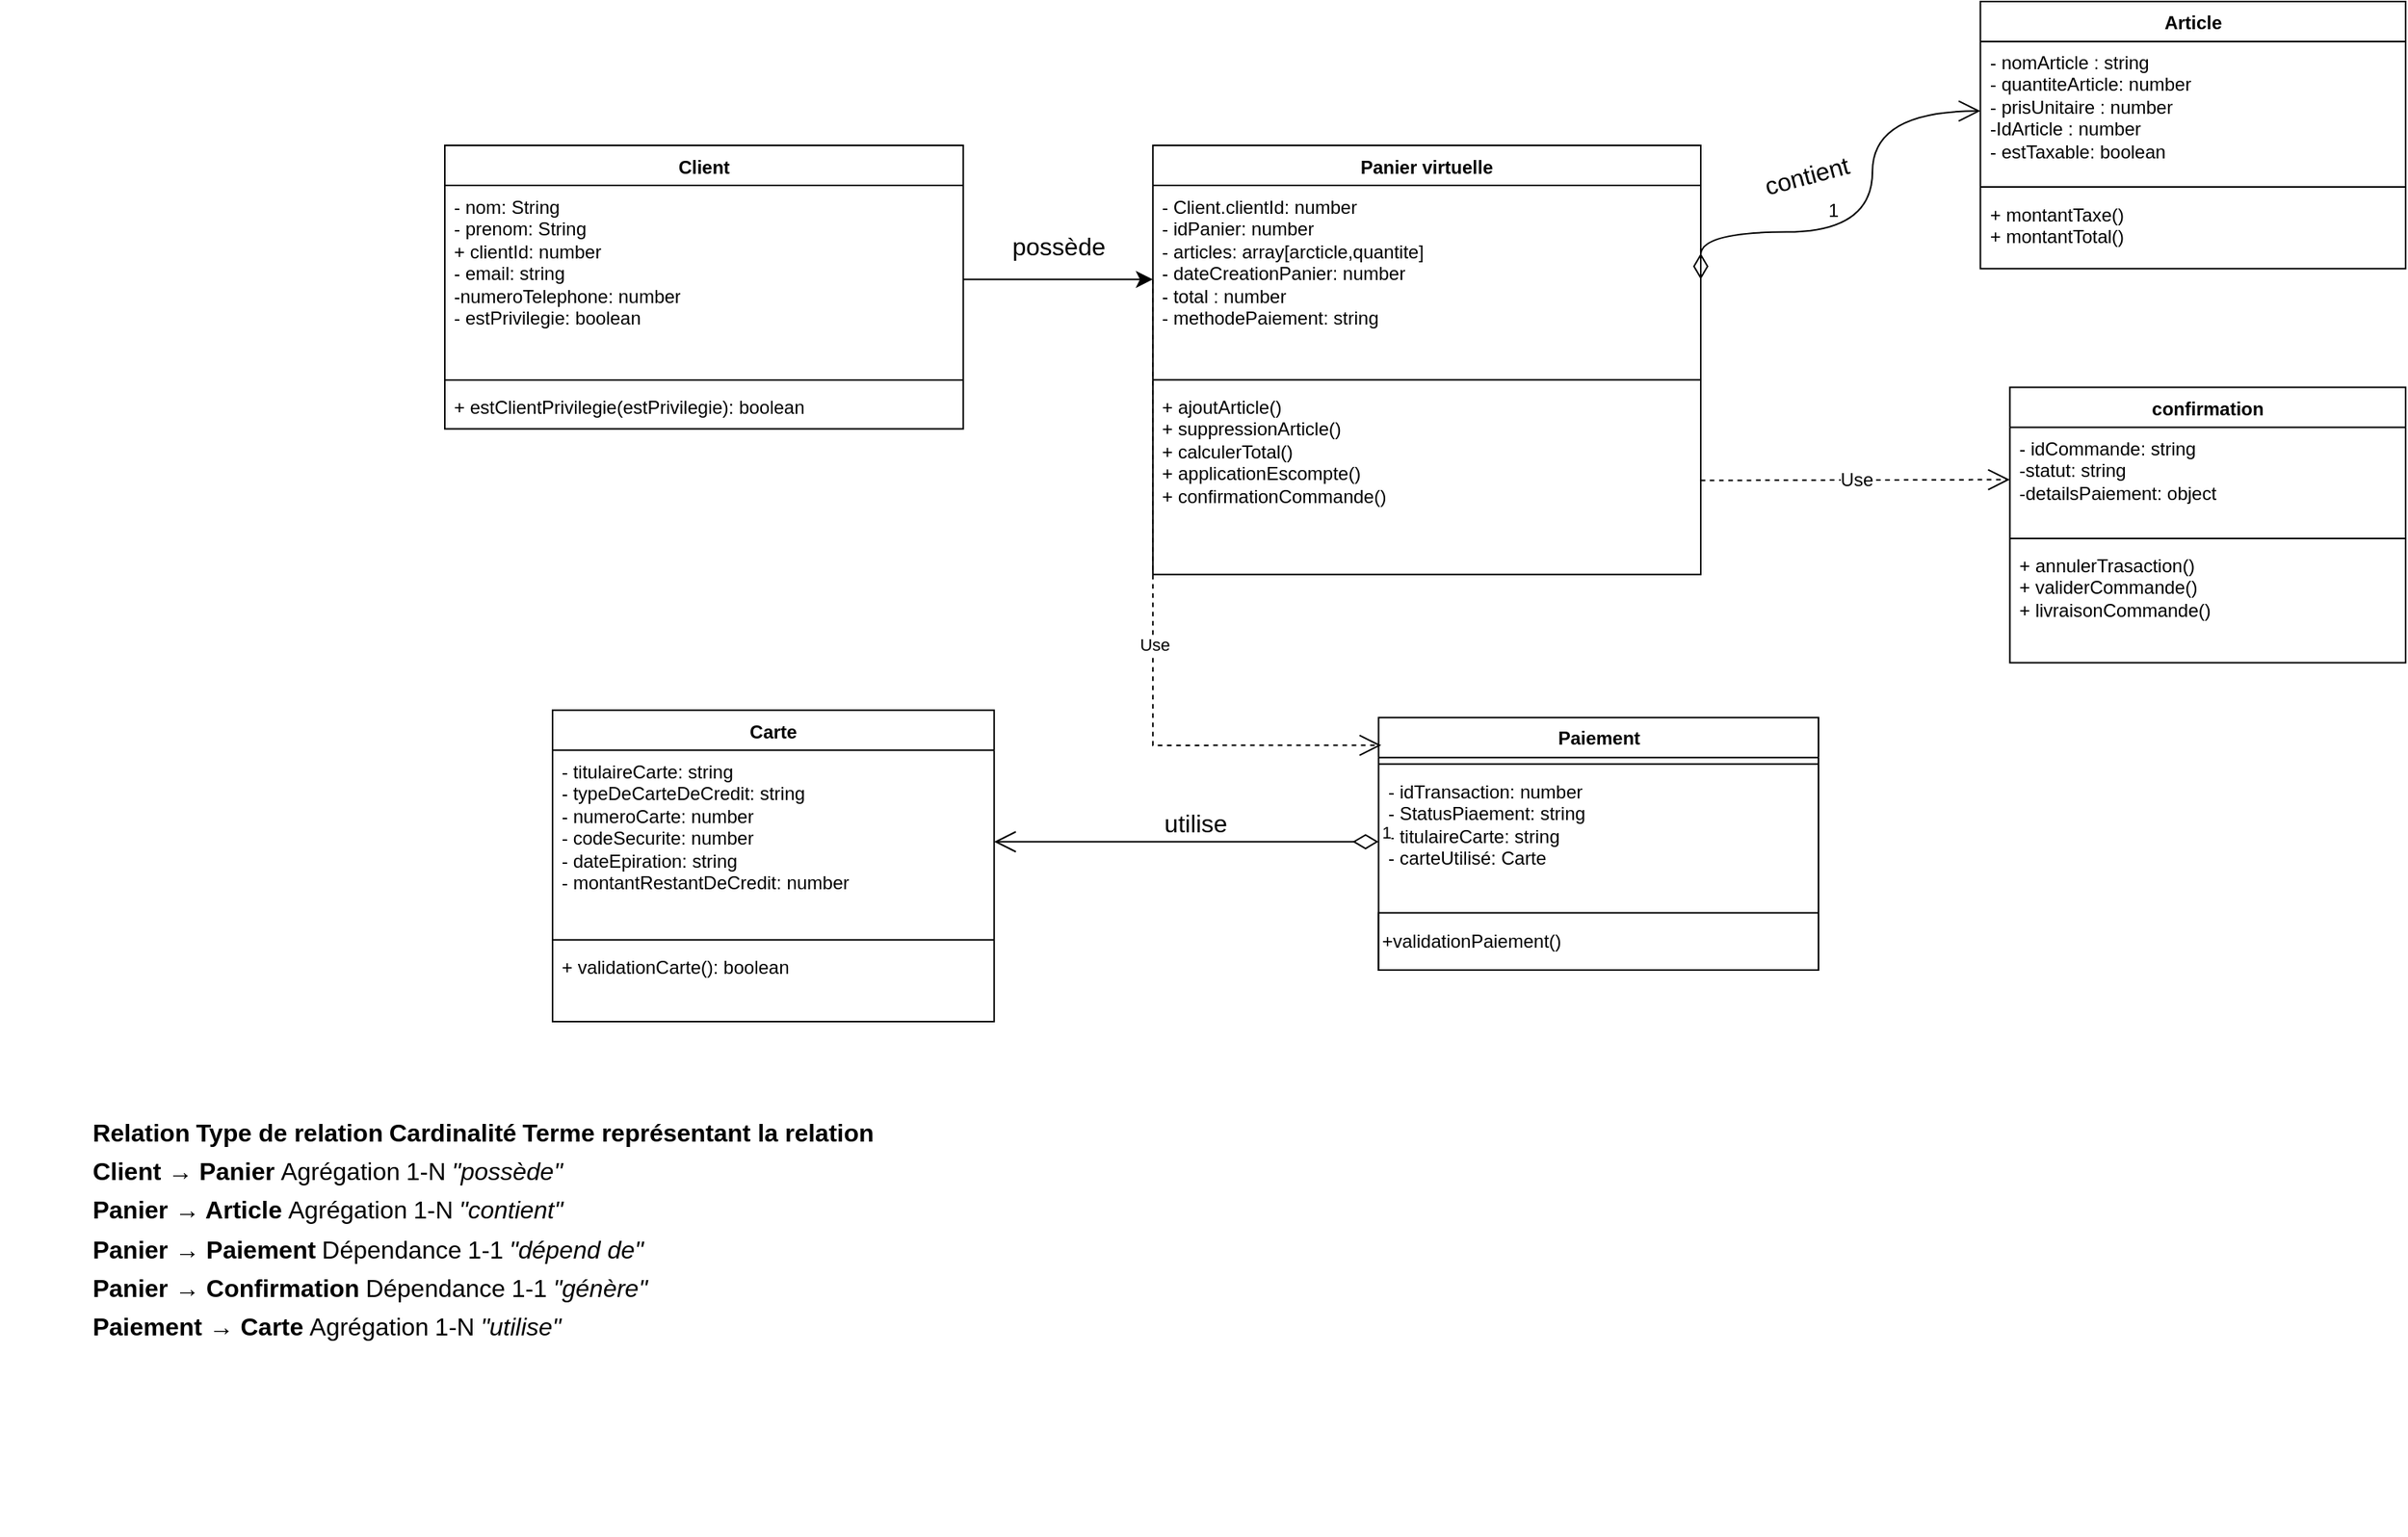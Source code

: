 <mxfile version="26.1.1" pages="2">
  <diagram name="Page-1" id="LhkC0GKqJQl8EqU11tic">
    <mxGraphModel dx="2513" dy="2338" grid="0" gridSize="10" guides="1" tooltips="1" connect="1" arrows="1" fold="1" page="0" pageScale="1" pageWidth="850" pageHeight="1100" math="0" shadow="0">
      <root>
        <mxCell id="0" />
        <mxCell id="1" parent="0" />
        <mxCell id="OCxzfQqBFVTwr3kHudwE-12" value="" style="group" vertex="1" connectable="0" parent="1">
          <mxGeometry x="-446" y="-716" width="1273.94" height="663" as="geometry" />
        </mxCell>
        <mxCell id="y0F5sRRlfPdBhK9bxvjx-1" value="Article" style="swimlane;fontStyle=1;align=center;verticalAlign=top;childLayout=stackLayout;horizontal=1;startSize=26;horizontalStack=0;resizeParent=1;resizeParentMax=0;resizeLast=0;collapsible=1;marginBottom=0;whiteSpace=wrap;html=1;" parent="OCxzfQqBFVTwr3kHudwE-12" vertex="1">
          <mxGeometry x="997.689" width="276.251" height="173.687" as="geometry" />
        </mxCell>
        <mxCell id="y0F5sRRlfPdBhK9bxvjx-2" value="&lt;div&gt;- nomArticle : string&lt;/div&gt;&lt;div&gt;- quantiteArticle: number&lt;br&gt;- prisUnitaire : number&lt;/div&gt;&lt;div&gt;-IdArticle : number&lt;br&gt;- estTaxable: boolean&lt;br&gt;&lt;br&gt;&lt;/div&gt;" style="text;strokeColor=none;fillColor=none;align=left;verticalAlign=top;spacingLeft=4;spacingRight=4;overflow=hidden;rotatable=0;points=[[0,0.5],[1,0.5]];portConstraint=eastwest;whiteSpace=wrap;html=1;" parent="y0F5sRRlfPdBhK9bxvjx-1" vertex="1">
          <mxGeometry y="26" width="276.251" height="90.312" as="geometry" />
        </mxCell>
        <mxCell id="y0F5sRRlfPdBhK9bxvjx-3" value="" style="line;strokeWidth=1;fillColor=none;align=left;verticalAlign=middle;spacingTop=-1;spacingLeft=3;spacingRight=3;rotatable=0;labelPosition=right;points=[];portConstraint=eastwest;strokeColor=inherit;" parent="y0F5sRRlfPdBhK9bxvjx-1" vertex="1">
          <mxGeometry y="116.312" width="276.251" height="8.5" as="geometry" />
        </mxCell>
        <mxCell id="y0F5sRRlfPdBhK9bxvjx-4" value="+ montantTaxe()&lt;div&gt;+ montantTotal()&lt;/div&gt;" style="text;strokeColor=none;fillColor=none;align=left;verticalAlign=top;spacingLeft=4;spacingRight=4;overflow=hidden;rotatable=0;points=[[0,0.5],[1,0.5]];portConstraint=eastwest;whiteSpace=wrap;html=1;" parent="y0F5sRRlfPdBhK9bxvjx-1" vertex="1">
          <mxGeometry y="124.812" width="276.251" height="48.875" as="geometry" />
        </mxCell>
        <mxCell id="vKdj8ruJpH2rpbCoqokS-1" value="Client" style="swimlane;fontStyle=1;align=center;verticalAlign=top;childLayout=stackLayout;horizontal=1;startSize=26;horizontalStack=0;resizeParent=1;resizeParentMax=0;resizeLast=0;collapsible=1;marginBottom=0;whiteSpace=wrap;html=1;" parent="OCxzfQqBFVTwr3kHudwE-12" vertex="1">
          <mxGeometry y="93.5" width="336.813" height="184.312" as="geometry" />
        </mxCell>
        <mxCell id="vKdj8ruJpH2rpbCoqokS-2" value="&lt;div&gt;&lt;div&gt;- nom: String&lt;/div&gt;&lt;/div&gt;&lt;div&gt;- prenom: String&lt;br&gt;+ clientId: number&lt;/div&gt;&lt;div&gt;- email: string&lt;/div&gt;&lt;div&gt;-numeroTelephone: number&lt;/div&gt;&lt;div&gt;- estPrivilegie: boolean&lt;/div&gt;" style="text;strokeColor=none;fillColor=none;align=left;verticalAlign=top;spacingLeft=4;spacingRight=4;overflow=hidden;rotatable=0;points=[[0,0.5],[1,0.5]];portConstraint=eastwest;whiteSpace=wrap;html=1;" parent="vKdj8ruJpH2rpbCoqokS-1" vertex="1">
          <mxGeometry y="26" width="336.813" height="122.188" as="geometry" />
        </mxCell>
        <mxCell id="vKdj8ruJpH2rpbCoqokS-3" value="" style="line;strokeWidth=1;fillColor=none;align=left;verticalAlign=middle;spacingTop=-1;spacingLeft=3;spacingRight=3;rotatable=0;labelPosition=right;points=[];portConstraint=eastwest;strokeColor=inherit;" parent="vKdj8ruJpH2rpbCoqokS-1" vertex="1">
          <mxGeometry y="148.188" width="336.813" height="8.5" as="geometry" />
        </mxCell>
        <mxCell id="vKdj8ruJpH2rpbCoqokS-4" value="+ estClientPrivilegie(estPrivilegie): boolean" style="text;strokeColor=none;fillColor=none;align=left;verticalAlign=top;spacingLeft=4;spacingRight=4;overflow=hidden;rotatable=0;points=[[0,0.5],[1,0.5]];portConstraint=eastwest;whiteSpace=wrap;html=1;" parent="vKdj8ruJpH2rpbCoqokS-1" vertex="1">
          <mxGeometry y="156.688" width="336.813" height="27.625" as="geometry" />
        </mxCell>
        <mxCell id="vKdj8ruJpH2rpbCoqokS-5" value="Panier virtuelle" style="swimlane;fontStyle=1;align=center;verticalAlign=top;childLayout=stackLayout;horizontal=1;startSize=26;horizontalStack=0;resizeParent=1;resizeParentMax=0;resizeLast=0;collapsible=1;marginBottom=0;whiteSpace=wrap;html=1;" parent="OCxzfQqBFVTwr3kHudwE-12" vertex="1">
          <mxGeometry x="460.063" y="93.5" width="355.938" height="278.875" as="geometry">
            <mxRectangle x="-514" y="12" width="114" height="26" as="alternateBounds" />
          </mxGeometry>
        </mxCell>
        <mxCell id="vKdj8ruJpH2rpbCoqokS-6" value="&lt;div&gt;- Client.clientId: number&lt;/div&gt;&lt;div&gt;&lt;span style=&quot;background-color: transparent; color: light-dark(rgb(0, 0, 0), rgb(255, 255, 255));&quot;&gt;- idPanier: number&lt;/span&gt;&lt;/div&gt;&lt;div&gt;- articles: array[arcticle,quantite]&lt;/div&gt;&lt;div&gt;&lt;span style=&quot;background-color: transparent; color: light-dark(rgb(0, 0, 0), rgb(255, 255, 255));&quot;&gt;- dateCreationPanier: number&lt;/span&gt;&lt;/div&gt;&lt;div&gt;- total : number&lt;/div&gt;&lt;div&gt;- methodePaiement: string&lt;/div&gt;&lt;div&gt;&lt;br&gt;&lt;/div&gt;&lt;div&gt;&lt;br&gt;&lt;/div&gt;" style="text;strokeColor=none;fillColor=none;align=left;verticalAlign=top;spacingLeft=4;spacingRight=4;overflow=hidden;rotatable=0;points=[[0,0.5],[1,0.5]];portConstraint=eastwest;whiteSpace=wrap;html=1;" parent="vKdj8ruJpH2rpbCoqokS-5" vertex="1">
          <mxGeometry y="26" width="355.938" height="122.187" as="geometry" />
        </mxCell>
        <mxCell id="vKdj8ruJpH2rpbCoqokS-7" value="" style="line;strokeWidth=1;fillColor=none;align=left;verticalAlign=middle;spacingTop=-1;spacingLeft=3;spacingRight=3;rotatable=0;labelPosition=right;points=[];portConstraint=eastwest;strokeColor=inherit;" parent="vKdj8ruJpH2rpbCoqokS-5" vertex="1">
          <mxGeometry y="148.187" width="355.938" height="8.5" as="geometry" />
        </mxCell>
        <mxCell id="vKdj8ruJpH2rpbCoqokS-8" value="&lt;div&gt;+ ajoutArticle()&lt;/div&gt;&lt;div&gt;+ suppressionArticle()&lt;/div&gt;&lt;div&gt;+ calculerTotal()&lt;/div&gt;&lt;div&gt;+ applicationEscompte()&lt;/div&gt;&lt;div&gt;+ confirmationCommande()&lt;/div&gt;" style="text;strokeColor=none;fillColor=none;align=left;verticalAlign=top;spacingLeft=4;spacingRight=4;overflow=hidden;rotatable=0;points=[[0,0.5],[1,0.5]];portConstraint=eastwest;whiteSpace=wrap;html=1;" parent="vKdj8ruJpH2rpbCoqokS-5" vertex="1">
          <mxGeometry y="156.687" width="355.938" height="122.187" as="geometry" />
        </mxCell>
        <mxCell id="vKdj8ruJpH2rpbCoqokS-9" value="Paiement" style="swimlane;fontStyle=1;align=center;verticalAlign=top;childLayout=stackLayout;horizontal=1;startSize=26;horizontalStack=0;resizeParent=1;resizeParentMax=0;resizeLast=0;collapsible=1;marginBottom=0;whiteSpace=wrap;html=1;" parent="OCxzfQqBFVTwr3kHudwE-12" vertex="1">
          <mxGeometry x="606.689" y="465.375" width="285.813" height="164.125" as="geometry" />
        </mxCell>
        <mxCell id="vKdj8ruJpH2rpbCoqokS-11" value="" style="line;strokeWidth=1;fillColor=none;align=left;verticalAlign=middle;spacingTop=-1;spacingLeft=3;spacingRight=3;rotatable=0;labelPosition=right;points=[];portConstraint=eastwest;strokeColor=inherit;" parent="vKdj8ruJpH2rpbCoqokS-9" vertex="1">
          <mxGeometry y="26" width="285.813" height="8.5" as="geometry" />
        </mxCell>
        <mxCell id="vKdj8ruJpH2rpbCoqokS-10" value="- idTransaction: number&lt;div&gt;- StatusPiaement: string&lt;/div&gt;&lt;div&gt;- titulaireCarte: string&lt;/div&gt;&lt;div&gt;- carteUtilisé: Carte&lt;/div&gt;" style="text;strokeColor=none;fillColor=none;align=left;verticalAlign=top;spacingLeft=4;spacingRight=4;overflow=hidden;rotatable=0;points=[[0,0.5],[1,0.5]];portConstraint=eastwest;whiteSpace=wrap;html=1;" parent="vKdj8ruJpH2rpbCoqokS-9" vertex="1">
          <mxGeometry y="34.5" width="285.813" height="92.437" as="geometry" />
        </mxCell>
        <mxCell id="OCxzfQqBFVTwr3kHudwE-1" value="&lt;span style=&quot;&quot;&gt;+validationPaiement()&lt;/span&gt;" style="rounded=0;whiteSpace=wrap;html=1;align=left;" vertex="1" parent="vKdj8ruJpH2rpbCoqokS-9">
          <mxGeometry y="126.937" width="285.813" height="37.188" as="geometry" />
        </mxCell>
        <mxCell id="vKdj8ruJpH2rpbCoqokS-13" value="Carte" style="swimlane;fontStyle=1;align=center;verticalAlign=top;childLayout=stackLayout;horizontal=1;startSize=26;horizontalStack=0;resizeParent=1;resizeParentMax=0;resizeLast=0;collapsible=1;marginBottom=0;whiteSpace=wrap;html=1;" parent="OCxzfQqBFVTwr3kHudwE-12" vertex="1">
          <mxGeometry x="70.003" y="460.62" width="286.876" height="202.375" as="geometry" />
        </mxCell>
        <mxCell id="vKdj8ruJpH2rpbCoqokS-14" value="- titulaireCarte: string&lt;div&gt;- typeDeCarteDeCredit: string&lt;/div&gt;&lt;div&gt;- numeroCarte: number&lt;/div&gt;&lt;div&gt;- codeSecurite: number&lt;/div&gt;&lt;div&gt;- dateEpiration: string&lt;/div&gt;&lt;div&gt;- montantRestantDeCredit: number&lt;/div&gt;" style="text;strokeColor=none;fillColor=none;align=left;verticalAlign=top;spacingLeft=4;spacingRight=4;overflow=hidden;rotatable=0;points=[[0,0.5],[1,0.5]];portConstraint=eastwest;whiteSpace=wrap;html=1;" parent="vKdj8ruJpH2rpbCoqokS-13" vertex="1">
          <mxGeometry y="26" width="286.876" height="119.0" as="geometry" />
        </mxCell>
        <mxCell id="vKdj8ruJpH2rpbCoqokS-15" value="" style="line;strokeWidth=1;fillColor=none;align=left;verticalAlign=middle;spacingTop=-1;spacingLeft=3;spacingRight=3;rotatable=0;labelPosition=right;points=[];portConstraint=eastwest;strokeColor=inherit;" parent="vKdj8ruJpH2rpbCoqokS-13" vertex="1">
          <mxGeometry y="145" width="286.876" height="8.5" as="geometry" />
        </mxCell>
        <mxCell id="vKdj8ruJpH2rpbCoqokS-16" value="+ validationCarte(): boolean&lt;div&gt;&lt;br&gt;&lt;/div&gt;" style="text;strokeColor=none;fillColor=none;align=left;verticalAlign=top;spacingLeft=4;spacingRight=4;overflow=hidden;rotatable=0;points=[[0,0.5],[1,0.5]];portConstraint=eastwest;whiteSpace=wrap;html=1;" parent="vKdj8ruJpH2rpbCoqokS-13" vertex="1">
          <mxGeometry y="153.5" width="286.876" height="48.875" as="geometry" />
        </mxCell>
        <mxCell id="PBFFROz9SGwxzKGs8fMy-2" value="confirmation" style="swimlane;fontStyle=1;align=center;verticalAlign=top;childLayout=stackLayout;horizontal=1;startSize=26;horizontalStack=0;resizeParent=1;resizeParentMax=0;resizeLast=0;collapsible=1;marginBottom=0;whiteSpace=wrap;html=1;" parent="OCxzfQqBFVTwr3kHudwE-12" vertex="1">
          <mxGeometry x="1016.814" y="250.75" width="257.126" height="179" as="geometry" />
        </mxCell>
        <mxCell id="PBFFROz9SGwxzKGs8fMy-3" value="- idCommande: string&lt;div&gt;-statut: string&lt;/div&gt;&lt;div&gt;-detailsPaiement: object&lt;/div&gt;&lt;div&gt;&lt;br&gt;&lt;/div&gt;" style="text;strokeColor=none;fillColor=none;align=left;verticalAlign=top;spacingLeft=4;spacingRight=4;overflow=hidden;rotatable=0;points=[[0,0.5],[1,0.5]];portConstraint=eastwest;whiteSpace=wrap;html=1;" parent="PBFFROz9SGwxzKGs8fMy-2" vertex="1">
          <mxGeometry y="26" width="257.126" height="68.0" as="geometry" />
        </mxCell>
        <mxCell id="PBFFROz9SGwxzKGs8fMy-4" value="" style="line;strokeWidth=1;fillColor=none;align=left;verticalAlign=middle;spacingTop=-1;spacingLeft=3;spacingRight=3;rotatable=0;labelPosition=right;points=[];portConstraint=eastwest;strokeColor=inherit;" parent="PBFFROz9SGwxzKGs8fMy-2" vertex="1">
          <mxGeometry y="94.0" width="257.126" height="8.5" as="geometry" />
        </mxCell>
        <mxCell id="PBFFROz9SGwxzKGs8fMy-5" value="&lt;div&gt;+ annulerTrasaction()&lt;/div&gt;&lt;div&gt;+ validerCommande()&lt;/div&gt;&lt;div&gt;+ livraisonCommande()&lt;/div&gt;" style="text;strokeColor=none;fillColor=none;align=left;verticalAlign=top;spacingLeft=4;spacingRight=4;overflow=hidden;rotatable=0;points=[[0,0.5],[1,0.5]];portConstraint=eastwest;whiteSpace=wrap;html=1;" parent="PBFFROz9SGwxzKGs8fMy-2" vertex="1">
          <mxGeometry y="102.5" width="257.126" height="76.5" as="geometry" />
        </mxCell>
        <mxCell id="PBFFROz9SGwxzKGs8fMy-8" value="Use" style="endArrow=open;endSize=12;dashed=1;html=1;rounded=0;entryX=0.006;entryY=0.11;entryDx=0;entryDy=0;entryPerimeter=0;exitX=0;exitY=0.5;exitDx=0;exitDy=0;" parent="OCxzfQqBFVTwr3kHudwE-12" source="vKdj8ruJpH2rpbCoqokS-6" target="vKdj8ruJpH2rpbCoqokS-9" edge="1">
          <mxGeometry x="0.051" width="160" relative="1" as="geometry">
            <mxPoint x="501.501" y="699.125" as="sourcePoint" />
            <mxPoint x="454.751" y="752.25" as="targetPoint" />
            <Array as="points">
              <mxPoint x="460.063" y="483.438" />
            </Array>
            <mxPoint x="1" as="offset" />
          </mxGeometry>
        </mxCell>
        <mxCell id="PBFFROz9SGwxzKGs8fMy-9" value="1" style="endArrow=open;html=1;endSize=12;startArrow=diamondThin;startSize=14;startFill=0;edgeStyle=orthogonalEdgeStyle;align=left;verticalAlign=bottom;rounded=0;entryX=1;entryY=0.5;entryDx=0;entryDy=0;exitX=0;exitY=0.5;exitDx=0;exitDy=0;" parent="OCxzfQqBFVTwr3kHudwE-12" edge="1" target="vKdj8ruJpH2rpbCoqokS-14" source="vKdj8ruJpH2rpbCoqokS-10">
          <mxGeometry x="-1" y="3" relative="1" as="geometry">
            <mxPoint x="264.563" y="1080.563" as="sourcePoint" />
            <mxPoint x="404.813" y="871.25" as="targetPoint" />
          </mxGeometry>
        </mxCell>
        <mxCell id="OCxzfQqBFVTwr3kHudwE-6" value="Use" style="endArrow=open;endSize=12;dashed=1;html=1;rounded=0;fontSize=12;curved=1;exitX=1;exitY=0.5;exitDx=0;exitDy=0;entryX=0;entryY=0.5;entryDx=0;entryDy=0;" edge="1" parent="OCxzfQqBFVTwr3kHudwE-12" source="vKdj8ruJpH2rpbCoqokS-8" target="PBFFROz9SGwxzKGs8fMy-3">
          <mxGeometry width="160" relative="1" as="geometry">
            <mxPoint x="780.939" y="694.875" as="sourcePoint" />
            <mxPoint x="950.939" y="694.875" as="targetPoint" />
          </mxGeometry>
        </mxCell>
        <mxCell id="OCxzfQqBFVTwr3kHudwE-7" value="1" style="endArrow=open;html=1;endSize=12;startArrow=diamondThin;startSize=14;startFill=0;edgeStyle=orthogonalEdgeStyle;align=left;verticalAlign=bottom;rounded=0;fontSize=12;curved=1;entryX=0;entryY=0.5;entryDx=0;entryDy=0;exitX=1;exitY=0.5;exitDx=0;exitDy=0;" edge="1" parent="OCxzfQqBFVTwr3kHudwE-12" source="vKdj8ruJpH2rpbCoqokS-6" target="y0F5sRRlfPdBhK9bxvjx-2">
          <mxGeometry x="0.013" y="30" relative="1" as="geometry">
            <mxPoint x="737.376" y="65.875" as="sourcePoint" />
            <mxPoint x="907.377" y="65.875" as="targetPoint" />
            <Array as="points">
              <mxPoint x="816.002" y="149.813" />
              <mxPoint x="927.564" y="149.813" />
            </Array>
            <mxPoint x="-1" as="offset" />
          </mxGeometry>
        </mxCell>
        <mxCell id="OCxzfQqBFVTwr3kHudwE-9" value="" style="edgeStyle=none;curved=1;rounded=0;orthogonalLoop=1;jettySize=auto;html=1;fontSize=12;startSize=8;endSize=8;entryX=0;entryY=0.5;entryDx=0;entryDy=0;exitX=1;exitY=0.5;exitDx=0;exitDy=0;" edge="1" parent="OCxzfQqBFVTwr3kHudwE-12" source="vKdj8ruJpH2rpbCoqokS-2" target="vKdj8ruJpH2rpbCoqokS-6">
          <mxGeometry relative="1" as="geometry">
            <mxPoint x="452.626" y="182.75" as="targetPoint" />
          </mxGeometry>
        </mxCell>
        <mxCell id="OCxzfQqBFVTwr3kHudwE-11" value="possède" style="text;strokeColor=none;fillColor=none;html=1;align=center;verticalAlign=middle;whiteSpace=wrap;rounded=0;fontSize=16;" vertex="1" parent="OCxzfQqBFVTwr3kHudwE-12">
          <mxGeometry x="366.563" y="143.437" width="63.75" height="31.875" as="geometry" />
        </mxCell>
        <mxCell id="OCxzfQqBFVTwr3kHudwE-14" value="contient" style="text;strokeColor=none;fillColor=none;html=1;align=center;verticalAlign=middle;whiteSpace=wrap;rounded=0;fontSize=16;rotation=-15;" vertex="1" parent="OCxzfQqBFVTwr3kHudwE-12">
          <mxGeometry x="855" y="87.0" width="60" height="52" as="geometry" />
        </mxCell>
        <mxCell id="OCxzfQqBFVTwr3kHudwE-16" value="utilise" style="text;strokeColor=none;fillColor=none;html=1;align=center;verticalAlign=middle;whiteSpace=wrap;rounded=0;fontSize=16;" vertex="1" parent="OCxzfQqBFVTwr3kHudwE-12">
          <mxGeometry x="445" y="509" width="86" height="50" as="geometry" />
        </mxCell>
        <mxCell id="OCxzfQqBFVTwr3kHudwE-13" value="&lt;table&gt;&lt;thead data-end=&quot;2438&quot; data-start=&quot;2340&quot;&gt;&lt;tr data-end=&quot;2438&quot; data-start=&quot;2340&quot;&gt;&lt;th data-end=&quot;2371&quot; data-start=&quot;2340&quot;&gt;Relation&lt;/th&gt;&lt;th data-end=&quot;2390&quot; data-start=&quot;2371&quot;&gt;Type de relation&lt;/th&gt;&lt;th data-end=&quot;2404&quot; data-start=&quot;2390&quot;&gt;Cardinalité&lt;/th&gt;&lt;th data-end=&quot;2438&quot; data-start=&quot;2404&quot;&gt;Terme représentant la relation&lt;/th&gt;&lt;/tr&gt;&lt;/thead&gt;&lt;/table&gt;&lt;table&gt;&lt;tbody&gt;&lt;tr data-end=&quot;2638&quot; data-start=&quot;2539&quot;&gt;&lt;td&gt;&lt;strong data-end=&quot;2560&quot; data-start=&quot;2541&quot;&gt;Client → Panier&lt;/strong&gt;&lt;/td&gt;&lt;td&gt;Agrégation&lt;/td&gt;&lt;td&gt;1-N&lt;/td&gt;&lt;td&gt;&lt;em data-end=&quot;2617&quot; data-start=&quot;2606&quot;&gt;&quot;possède&quot;&lt;/em&gt;&lt;/td&gt;&lt;/tr&gt;&lt;/tbody&gt;&lt;/table&gt;&lt;table&gt;&lt;tbody&gt;&lt;tr data-end=&quot;2738&quot; data-start=&quot;2639&quot;&gt;&lt;td&gt;&lt;strong data-end=&quot;2661&quot; data-start=&quot;2641&quot;&gt;Panier → Article&lt;/strong&gt;&lt;/td&gt;&lt;td&gt;Agrégation&lt;/td&gt;&lt;td&gt;1-N&lt;/td&gt;&lt;td&gt;&lt;em data-end=&quot;2718&quot; data-start=&quot;2706&quot;&gt;&quot;contient&quot;&lt;/em&gt;&lt;/td&gt;&lt;/tr&gt;&lt;/tbody&gt;&lt;/table&gt;&lt;table&gt;&lt;tbody&gt;&lt;tr data-end=&quot;2838&quot; data-start=&quot;2739&quot;&gt;&lt;td&gt;&lt;strong data-end=&quot;2762&quot; data-start=&quot;2741&quot;&gt;Panier → Paiement&lt;/strong&gt;&lt;/td&gt;&lt;td&gt;Dépendance&lt;/td&gt;&lt;td&gt;1-1&lt;/td&gt;&lt;td&gt;&lt;em data-end=&quot;2819&quot; data-start=&quot;2806&quot;&gt;&quot;dépend de&quot;&lt;/em&gt;&lt;/td&gt;&lt;/tr&gt;&lt;/tbody&gt;&lt;/table&gt;&lt;table&gt;&lt;tbody&gt;&lt;tr data-end=&quot;2938&quot; data-start=&quot;2839&quot;&gt;&lt;td&gt;&lt;strong data-end=&quot;2866&quot; data-start=&quot;2841&quot;&gt;Panier → Confirmation&lt;/strong&gt;&lt;/td&gt;&lt;td&gt;Dépendance&lt;/td&gt;&lt;td&gt;1-1&lt;/td&gt;&lt;td&gt;&lt;em data-end=&quot;2916&quot; data-start=&quot;2906&quot;&gt;&quot;génère&quot;&lt;/em&gt;&lt;/td&gt;&lt;/tr&gt;&lt;/tbody&gt;&lt;/table&gt;&lt;table&gt;&lt;tbody&gt;&lt;tr data-end=&quot;3038&quot; data-start=&quot;2939&quot;&gt;&lt;td&gt;&lt;strong data-end=&quot;2961&quot; data-start=&quot;2941&quot;&gt;Paiement → Carte&lt;/strong&gt;&lt;/td&gt;&lt;td&gt;Agrégation&lt;/td&gt;&lt;td&gt;1-N&lt;/td&gt;&lt;td&gt;&lt;em data-end=&quot;3017&quot; data-start=&quot;3006&quot;&gt;&quot;utilise&quot;&lt;/em&gt;&lt;/td&gt;&lt;/tr&gt;&lt;/tbody&gt;&lt;/table&gt;" style="text;strokeColor=none;fillColor=none;html=1;align=center;verticalAlign=middle;whiteSpace=wrap;rounded=0;fontSize=16;" vertex="1" parent="1">
          <mxGeometry x="-735" y="-117" width="628" height="398" as="geometry" />
        </mxCell>
      </root>
    </mxGraphModel>
  </diagram>
  <diagram id="qk8H1CshacFP2wpFvfV3" name="Page-2">
    <mxGraphModel dx="513" dy="608" grid="0" gridSize="10" guides="1" tooltips="1" connect="1" arrows="1" fold="1" page="0" pageScale="1" pageWidth="850" pageHeight="1100" math="0" shadow="0">
      <root>
        <mxCell id="0" />
        <mxCell id="1" parent="0" />
      </root>
    </mxGraphModel>
  </diagram>
</mxfile>
